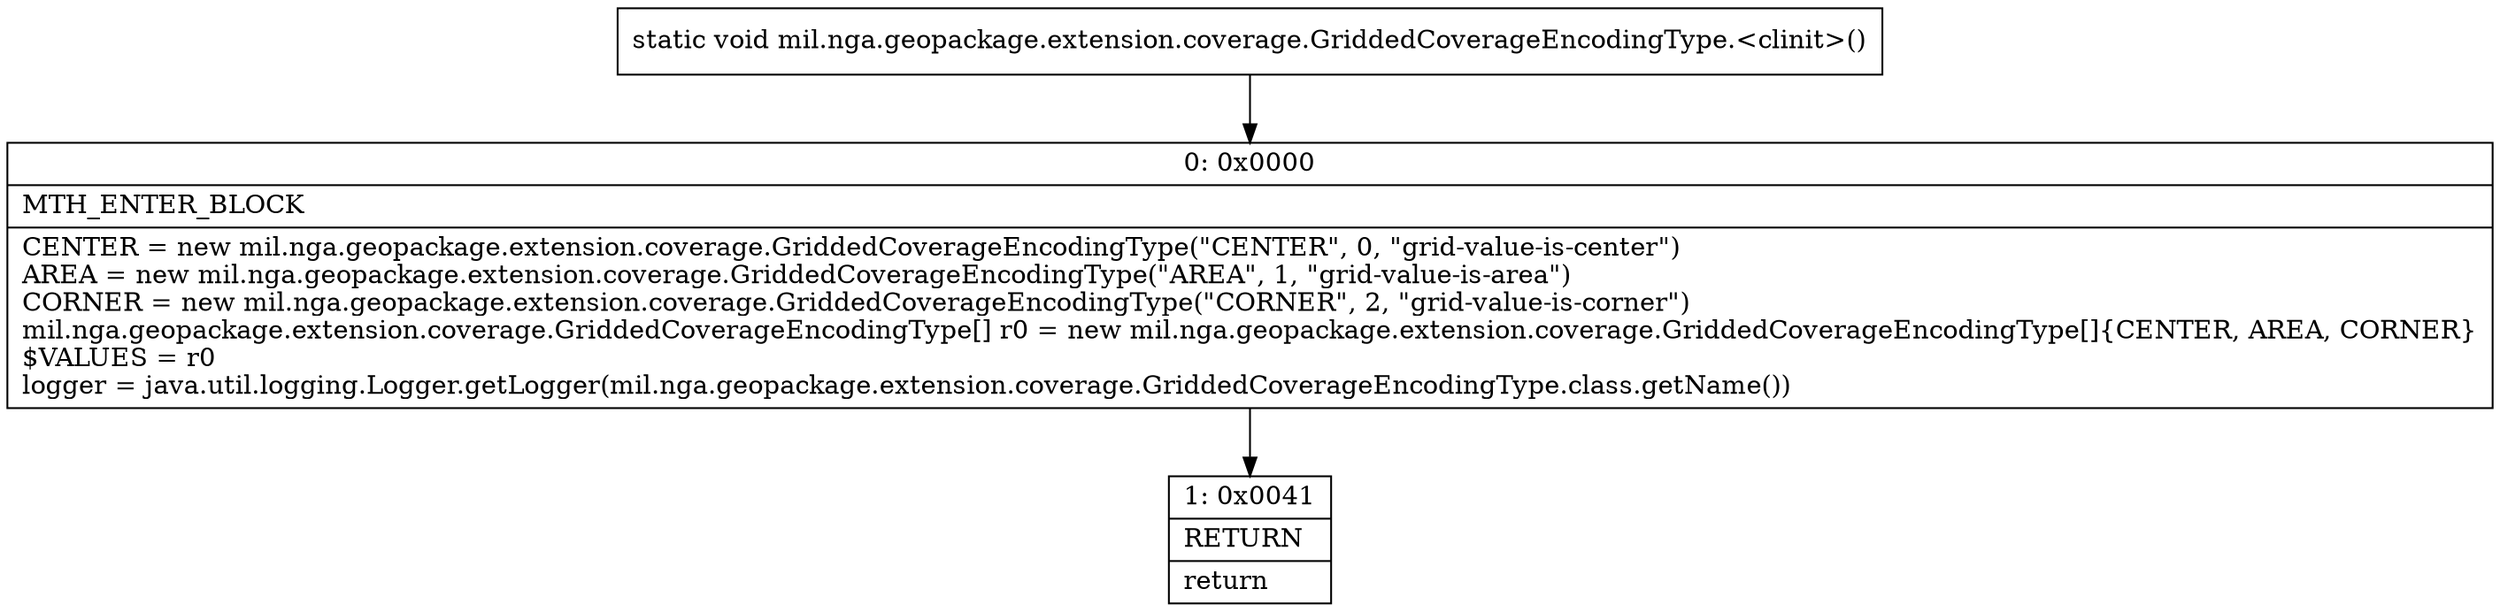 digraph "CFG formil.nga.geopackage.extension.coverage.GriddedCoverageEncodingType.\<clinit\>()V" {
Node_0 [shape=record,label="{0\:\ 0x0000|MTH_ENTER_BLOCK\l|CENTER = new mil.nga.geopackage.extension.coverage.GriddedCoverageEncodingType(\"CENTER\", 0, \"grid\-value\-is\-center\")\lAREA = new mil.nga.geopackage.extension.coverage.GriddedCoverageEncodingType(\"AREA\", 1, \"grid\-value\-is\-area\")\lCORNER = new mil.nga.geopackage.extension.coverage.GriddedCoverageEncodingType(\"CORNER\", 2, \"grid\-value\-is\-corner\")\lmil.nga.geopackage.extension.coverage.GriddedCoverageEncodingType[] r0 = new mil.nga.geopackage.extension.coverage.GriddedCoverageEncodingType[]\{CENTER, AREA, CORNER\}\l$VALUES = r0\llogger = java.util.logging.Logger.getLogger(mil.nga.geopackage.extension.coverage.GriddedCoverageEncodingType.class.getName())\l}"];
Node_1 [shape=record,label="{1\:\ 0x0041|RETURN\l|return\l}"];
MethodNode[shape=record,label="{static void mil.nga.geopackage.extension.coverage.GriddedCoverageEncodingType.\<clinit\>() }"];
MethodNode -> Node_0;
Node_0 -> Node_1;
}

